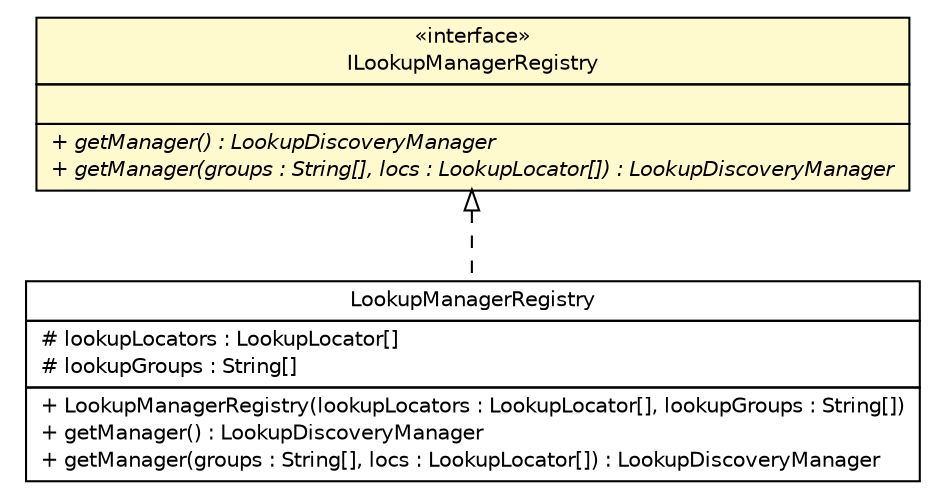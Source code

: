 #!/usr/local/bin/dot
#
# Class diagram 
# Generated by UMLGraph version R5_6 (http://www.umlgraph.org/)
#

digraph G {
	edge [fontname="Helvetica",fontsize=10,labelfontname="Helvetica",labelfontsize=10];
	node [fontname="Helvetica",fontsize=10,shape=plaintext];
	nodesep=0.25;
	ranksep=0.5;
	// sorcer.container.discovery.LookupManagerRegistry
	c281510 [label=<<table title="sorcer.container.discovery.LookupManagerRegistry" border="0" cellborder="1" cellspacing="0" cellpadding="2" port="p" href="./LookupManagerRegistry.html">
		<tr><td><table border="0" cellspacing="0" cellpadding="1">
<tr><td align="center" balign="center"> LookupManagerRegistry </td></tr>
		</table></td></tr>
		<tr><td><table border="0" cellspacing="0" cellpadding="1">
<tr><td align="left" balign="left"> # lookupLocators : LookupLocator[] </td></tr>
<tr><td align="left" balign="left"> # lookupGroups : String[] </td></tr>
		</table></td></tr>
		<tr><td><table border="0" cellspacing="0" cellpadding="1">
<tr><td align="left" balign="left"> + LookupManagerRegistry(lookupLocators : LookupLocator[], lookupGroups : String[]) </td></tr>
<tr><td align="left" balign="left"> + getManager() : LookupDiscoveryManager </td></tr>
<tr><td align="left" balign="left"> + getManager(groups : String[], locs : LookupLocator[]) : LookupDiscoveryManager </td></tr>
		</table></td></tr>
		</table>>, URL="./LookupManagerRegistry.html", fontname="Helvetica", fontcolor="black", fontsize=10.0];
	// sorcer.container.discovery.ILookupManagerRegistry
	c281512 [label=<<table title="sorcer.container.discovery.ILookupManagerRegistry" border="0" cellborder="1" cellspacing="0" cellpadding="2" port="p" bgcolor="lemonChiffon" href="./ILookupManagerRegistry.html">
		<tr><td><table border="0" cellspacing="0" cellpadding="1">
<tr><td align="center" balign="center"> &#171;interface&#187; </td></tr>
<tr><td align="center" balign="center"> ILookupManagerRegistry </td></tr>
		</table></td></tr>
		<tr><td><table border="0" cellspacing="0" cellpadding="1">
<tr><td align="left" balign="left">  </td></tr>
		</table></td></tr>
		<tr><td><table border="0" cellspacing="0" cellpadding="1">
<tr><td align="left" balign="left"><font face="Helvetica-Oblique" point-size="10.0"> + getManager() : LookupDiscoveryManager </font></td></tr>
<tr><td align="left" balign="left"><font face="Helvetica-Oblique" point-size="10.0"> + getManager(groups : String[], locs : LookupLocator[]) : LookupDiscoveryManager </font></td></tr>
		</table></td></tr>
		</table>>, URL="./ILookupManagerRegistry.html", fontname="Helvetica", fontcolor="black", fontsize=10.0];
	//sorcer.container.discovery.LookupManagerRegistry implements sorcer.container.discovery.ILookupManagerRegistry
	c281512:p -> c281510:p [dir=back,arrowtail=empty,style=dashed];
}

